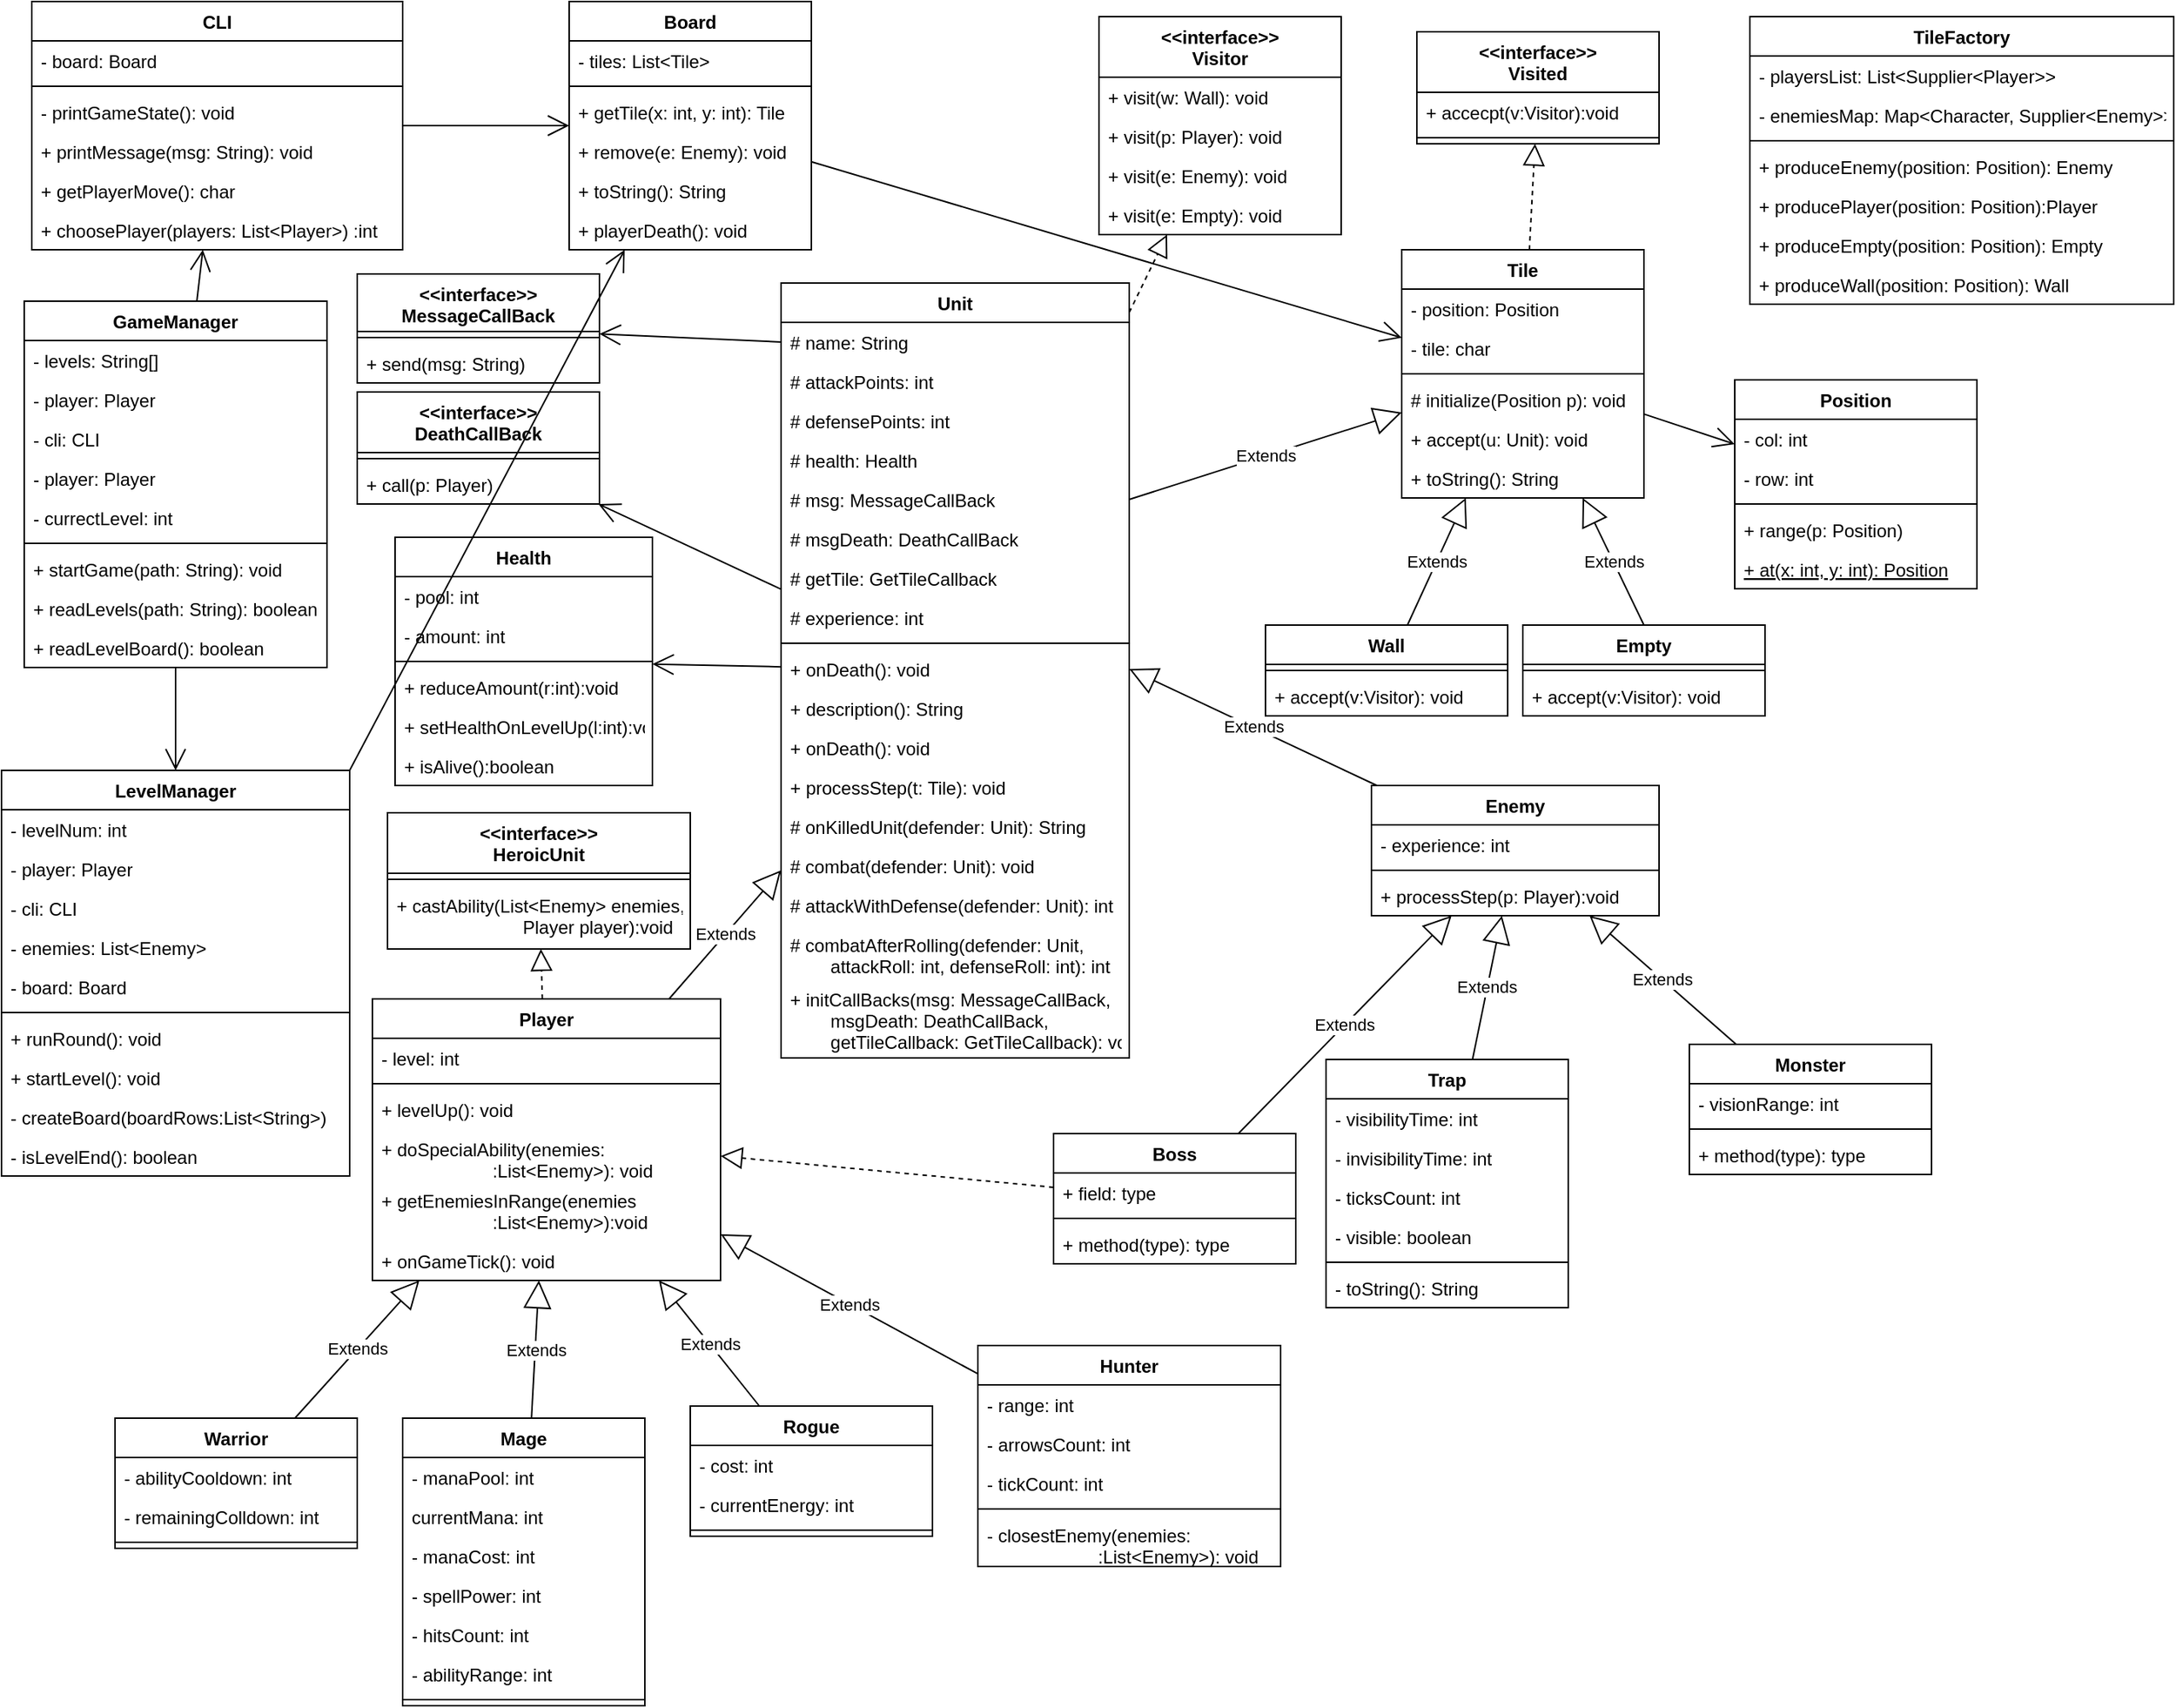 <mxfile version="19.0.3" type="device"><diagram id="TW3htTOFpkHNs-c8Rnk6" name="‫עמוד-1‬"><mxGraphModel dx="1483" dy="916" grid="1" gridSize="10" guides="1" tooltips="1" connect="1" arrows="1" fold="1" page="1" pageScale="1" pageWidth="1654" pageHeight="1169" math="0" shadow="0"><root><mxCell id="0"/><mxCell id="1" parent="0"/><mxCell id="2EGQBxaSz5jLg6DLiOOV-1" value="Tile" style="swimlane;fontStyle=1;align=center;verticalAlign=top;childLayout=stackLayout;horizontal=1;startSize=26;horizontalStack=0;resizeParent=1;resizeParentMax=0;resizeLast=0;collapsible=1;marginBottom=0;" parent="1" vertex="1"><mxGeometry x="930" y="176" width="160" height="164" as="geometry"/></mxCell><mxCell id="2EGQBxaSz5jLg6DLiOOV-79" value="- position: Position" style="text;strokeColor=none;fillColor=none;align=left;verticalAlign=top;spacingLeft=4;spacingRight=4;overflow=hidden;rotatable=0;points=[[0,0.5],[1,0.5]];portConstraint=eastwest;" parent="2EGQBxaSz5jLg6DLiOOV-1" vertex="1"><mxGeometry y="26" width="160" height="26" as="geometry"/></mxCell><mxCell id="2EGQBxaSz5jLg6DLiOOV-77" value="- tile: char" style="text;strokeColor=none;fillColor=none;align=left;verticalAlign=top;spacingLeft=4;spacingRight=4;overflow=hidden;rotatable=0;points=[[0,0.5],[1,0.5]];portConstraint=eastwest;" parent="2EGQBxaSz5jLg6DLiOOV-1" vertex="1"><mxGeometry y="52" width="160" height="26" as="geometry"/></mxCell><mxCell id="2EGQBxaSz5jLg6DLiOOV-3" value="" style="line;strokeWidth=1;fillColor=none;align=left;verticalAlign=middle;spacingTop=-1;spacingLeft=3;spacingRight=3;rotatable=0;labelPosition=right;points=[];portConstraint=eastwest;" parent="2EGQBxaSz5jLg6DLiOOV-1" vertex="1"><mxGeometry y="78" width="160" height="8" as="geometry"/></mxCell><mxCell id="2EGQBxaSz5jLg6DLiOOV-73" value="# initialize(Position p): void" style="text;strokeColor=none;fillColor=none;align=left;verticalAlign=top;spacingLeft=4;spacingRight=4;overflow=hidden;rotatable=0;points=[[0,0.5],[1,0.5]];portConstraint=eastwest;" parent="2EGQBxaSz5jLg6DLiOOV-1" vertex="1"><mxGeometry y="86" width="160" height="26" as="geometry"/></mxCell><mxCell id="o4SK_AzqHz6DqV1nUIPL-28" value="+ accept(u: Unit): void" style="text;strokeColor=none;fillColor=none;align=left;verticalAlign=top;spacingLeft=4;spacingRight=4;overflow=hidden;rotatable=0;points=[[0,0.5],[1,0.5]];portConstraint=eastwest;" parent="2EGQBxaSz5jLg6DLiOOV-1" vertex="1"><mxGeometry y="112" width="160" height="26" as="geometry"/></mxCell><mxCell id="o4SK_AzqHz6DqV1nUIPL-29" value="+ toString(): String" style="text;strokeColor=none;fillColor=none;align=left;verticalAlign=top;spacingLeft=4;spacingRight=4;overflow=hidden;rotatable=0;points=[[0,0.5],[1,0.5]];portConstraint=eastwest;" parent="2EGQBxaSz5jLg6DLiOOV-1" vertex="1"><mxGeometry y="138" width="160" height="26" as="geometry"/></mxCell><mxCell id="2EGQBxaSz5jLg6DLiOOV-5" value="Unit" style="swimlane;fontStyle=1;align=center;verticalAlign=top;childLayout=stackLayout;horizontal=1;startSize=26;horizontalStack=0;resizeParent=1;resizeParentMax=0;resizeLast=0;collapsible=1;marginBottom=0;" parent="1" vertex="1"><mxGeometry x="520" y="198" width="230" height="512" as="geometry"/></mxCell><mxCell id="2EGQBxaSz5jLg6DLiOOV-6" value="# name: String" style="text;strokeColor=none;fillColor=none;align=left;verticalAlign=top;spacingLeft=4;spacingRight=4;overflow=hidden;rotatable=0;points=[[0,0.5],[1,0.5]];portConstraint=eastwest;" parent="2EGQBxaSz5jLg6DLiOOV-5" vertex="1"><mxGeometry y="26" width="230" height="26" as="geometry"/></mxCell><mxCell id="2EGQBxaSz5jLg6DLiOOV-82" value="# attackPoints: int" style="text;strokeColor=none;fillColor=none;align=left;verticalAlign=top;spacingLeft=4;spacingRight=4;overflow=hidden;rotatable=0;points=[[0,0.5],[1,0.5]];portConstraint=eastwest;" parent="2EGQBxaSz5jLg6DLiOOV-5" vertex="1"><mxGeometry y="52" width="230" height="26" as="geometry"/></mxCell><mxCell id="2EGQBxaSz5jLg6DLiOOV-83" value="# defensePoints: int" style="text;strokeColor=none;fillColor=none;align=left;verticalAlign=top;spacingLeft=4;spacingRight=4;overflow=hidden;rotatable=0;points=[[0,0.5],[1,0.5]];portConstraint=eastwest;" parent="2EGQBxaSz5jLg6DLiOOV-5" vertex="1"><mxGeometry y="78" width="230" height="26" as="geometry"/></mxCell><mxCell id="2EGQBxaSz5jLg6DLiOOV-88" value="# health: Health" style="text;strokeColor=none;fillColor=none;align=left;verticalAlign=top;spacingLeft=4;spacingRight=4;overflow=hidden;rotatable=0;points=[[0,0.5],[1,0.5]];portConstraint=eastwest;" parent="2EGQBxaSz5jLg6DLiOOV-5" vertex="1"><mxGeometry y="104" width="230" height="26" as="geometry"/></mxCell><mxCell id="-D_2-7nQ58THGDnQFeYu-1" value="# msg: MessageCallBack" style="text;strokeColor=none;fillColor=none;align=left;verticalAlign=top;spacingLeft=4;spacingRight=4;overflow=hidden;rotatable=0;points=[[0,0.5],[1,0.5]];portConstraint=eastwest;" parent="2EGQBxaSz5jLg6DLiOOV-5" vertex="1"><mxGeometry y="130" width="230" height="26" as="geometry"/></mxCell><mxCell id="-D_2-7nQ58THGDnQFeYu-2" value="# msgDeath: DeathCallBack" style="text;strokeColor=none;fillColor=none;align=left;verticalAlign=top;spacingLeft=4;spacingRight=4;overflow=hidden;rotatable=0;points=[[0,0.5],[1,0.5]];portConstraint=eastwest;" parent="2EGQBxaSz5jLg6DLiOOV-5" vertex="1"><mxGeometry y="156" width="230" height="26" as="geometry"/></mxCell><mxCell id="QyGMcgguSqEEzGkkwAp7-1" value="# getTile: GetTileCallback" style="text;strokeColor=none;fillColor=none;align=left;verticalAlign=top;spacingLeft=4;spacingRight=4;overflow=hidden;rotatable=0;points=[[0,0.5],[1,0.5]];portConstraint=eastwest;" parent="2EGQBxaSz5jLg6DLiOOV-5" vertex="1"><mxGeometry y="182" width="230" height="26" as="geometry"/></mxCell><mxCell id="2EGQBxaSz5jLg6DLiOOV-96" value="# experience: int" style="text;strokeColor=none;fillColor=none;align=left;verticalAlign=top;spacingLeft=4;spacingRight=4;overflow=hidden;rotatable=0;points=[[0,0.5],[1,0.5]];portConstraint=eastwest;" parent="2EGQBxaSz5jLg6DLiOOV-5" vertex="1"><mxGeometry y="208" width="230" height="26" as="geometry"/></mxCell><mxCell id="2EGQBxaSz5jLg6DLiOOV-7" value="" style="line;strokeWidth=1;fillColor=none;align=left;verticalAlign=middle;spacingTop=-1;spacingLeft=3;spacingRight=3;rotatable=0;labelPosition=right;points=[];portConstraint=eastwest;" parent="2EGQBxaSz5jLg6DLiOOV-5" vertex="1"><mxGeometry y="234" width="230" height="8" as="geometry"/></mxCell><mxCell id="2EGQBxaSz5jLg6DLiOOV-8" value="+ onDeath(): void" style="text;strokeColor=none;fillColor=none;align=left;verticalAlign=top;spacingLeft=4;spacingRight=4;overflow=hidden;rotatable=0;points=[[0,0.5],[1,0.5]];portConstraint=eastwest;" parent="2EGQBxaSz5jLg6DLiOOV-5" vertex="1"><mxGeometry y="242" width="230" height="26" as="geometry"/></mxCell><mxCell id="o4SK_AzqHz6DqV1nUIPL-21" value="+ description(): String" style="text;strokeColor=none;fillColor=none;align=left;verticalAlign=top;spacingLeft=4;spacingRight=4;overflow=hidden;rotatable=0;points=[[0,0.5],[1,0.5]];portConstraint=eastwest;" parent="2EGQBxaSz5jLg6DLiOOV-5" vertex="1"><mxGeometry y="268" width="230" height="26" as="geometry"/></mxCell><mxCell id="o4SK_AzqHz6DqV1nUIPL-34" value="+ onDeath(): void" style="text;strokeColor=none;fillColor=none;align=left;verticalAlign=top;spacingLeft=4;spacingRight=4;overflow=hidden;rotatable=0;points=[[0,0.5],[1,0.5]];portConstraint=eastwest;" parent="2EGQBxaSz5jLg6DLiOOV-5" vertex="1"><mxGeometry y="294" width="230" height="26" as="geometry"/></mxCell><mxCell id="o4SK_AzqHz6DqV1nUIPL-31" value="+ processStep(t: Tile): void" style="text;strokeColor=none;fillColor=none;align=left;verticalAlign=top;spacingLeft=4;spacingRight=4;overflow=hidden;rotatable=0;points=[[0,0.5],[1,0.5]];portConstraint=eastwest;" parent="2EGQBxaSz5jLg6DLiOOV-5" vertex="1"><mxGeometry y="320" width="230" height="26" as="geometry"/></mxCell><mxCell id="o4SK_AzqHz6DqV1nUIPL-32" value="# onKilledUnit(defender: Unit): String" style="text;strokeColor=none;fillColor=none;align=left;verticalAlign=top;spacingLeft=4;spacingRight=4;overflow=hidden;rotatable=0;points=[[0,0.5],[1,0.5]];portConstraint=eastwest;" parent="2EGQBxaSz5jLg6DLiOOV-5" vertex="1"><mxGeometry y="346" width="230" height="26" as="geometry"/></mxCell><mxCell id="o4SK_AzqHz6DqV1nUIPL-33" value="# combat(defender: Unit): void" style="text;strokeColor=none;fillColor=none;align=left;verticalAlign=top;spacingLeft=4;spacingRight=4;overflow=hidden;rotatable=0;points=[[0,0.5],[1,0.5]];portConstraint=eastwest;" parent="2EGQBxaSz5jLg6DLiOOV-5" vertex="1"><mxGeometry y="372" width="230" height="26" as="geometry"/></mxCell><mxCell id="2EGQBxaSz5jLg6DLiOOV-20" value="# attackWithDefense(defender: Unit): int" style="text;strokeColor=none;fillColor=none;align=left;verticalAlign=top;spacingLeft=4;spacingRight=4;overflow=hidden;rotatable=0;points=[[0,0.5],[1,0.5]];portConstraint=eastwest;" parent="2EGQBxaSz5jLg6DLiOOV-5" vertex="1"><mxGeometry y="398" width="230" height="26" as="geometry"/></mxCell><mxCell id="QyGMcgguSqEEzGkkwAp7-2" value="# combatAfterRolling(defender: Unit,&#10;        attackRoll: int, defenseRoll: int): int" style="text;strokeColor=none;fillColor=none;align=left;verticalAlign=top;spacingLeft=4;spacingRight=4;overflow=hidden;rotatable=0;points=[[0,0.5],[1,0.5]];portConstraint=eastwest;" parent="2EGQBxaSz5jLg6DLiOOV-5" vertex="1"><mxGeometry y="424" width="230" height="36" as="geometry"/></mxCell><mxCell id="-D_2-7nQ58THGDnQFeYu-18" value="+ initCallBacks(msg: MessageCallBack,&#10;        msgDeath: DeathCallBack,&#10;        getTileCallback: GetTileCallback): void&#10;" style="text;strokeColor=none;fillColor=none;align=left;verticalAlign=top;spacingLeft=4;spacingRight=4;overflow=hidden;rotatable=0;points=[[0,0.5],[1,0.5]];portConstraint=eastwest;" parent="2EGQBxaSz5jLg6DLiOOV-5" vertex="1"><mxGeometry y="460" width="230" height="52" as="geometry"/></mxCell><mxCell id="2EGQBxaSz5jLg6DLiOOV-9" value="Wall" style="swimlane;fontStyle=1;align=center;verticalAlign=top;childLayout=stackLayout;horizontal=1;startSize=26;horizontalStack=0;resizeParent=1;resizeParentMax=0;resizeLast=0;collapsible=1;marginBottom=0;" parent="1" vertex="1"><mxGeometry x="840" y="424" width="160" height="60" as="geometry"/></mxCell><mxCell id="2EGQBxaSz5jLg6DLiOOV-11" value="" style="line;strokeWidth=1;fillColor=none;align=left;verticalAlign=middle;spacingTop=-1;spacingLeft=3;spacingRight=3;rotatable=0;labelPosition=right;points=[];portConstraint=eastwest;" parent="2EGQBxaSz5jLg6DLiOOV-9" vertex="1"><mxGeometry y="26" width="160" height="8" as="geometry"/></mxCell><mxCell id="HoTbtx_b1Ry6N1KX6HsH-11" value="+ accept(v:Visitor): void" style="text;strokeColor=none;fillColor=none;align=left;verticalAlign=top;spacingLeft=4;spacingRight=4;overflow=hidden;rotatable=0;points=[[0,0.5],[1,0.5]];portConstraint=eastwest;" parent="2EGQBxaSz5jLg6DLiOOV-9" vertex="1"><mxGeometry y="34" width="160" height="26" as="geometry"/></mxCell><mxCell id="2EGQBxaSz5jLg6DLiOOV-13" value="Empty" style="swimlane;fontStyle=1;align=center;verticalAlign=top;childLayout=stackLayout;horizontal=1;startSize=26;horizontalStack=0;resizeParent=1;resizeParentMax=0;resizeLast=0;collapsible=1;marginBottom=0;" parent="1" vertex="1"><mxGeometry x="1010" y="424" width="160" height="60" as="geometry"/></mxCell><mxCell id="2EGQBxaSz5jLg6DLiOOV-15" value="" style="line;strokeWidth=1;fillColor=none;align=left;verticalAlign=middle;spacingTop=-1;spacingLeft=3;spacingRight=3;rotatable=0;labelPosition=right;points=[];portConstraint=eastwest;" parent="2EGQBxaSz5jLg6DLiOOV-13" vertex="1"><mxGeometry y="26" width="160" height="8" as="geometry"/></mxCell><mxCell id="HoTbtx_b1Ry6N1KX6HsH-10" value="+ accept(v:Visitor): void" style="text;strokeColor=none;fillColor=none;align=left;verticalAlign=top;spacingLeft=4;spacingRight=4;overflow=hidden;rotatable=0;points=[[0,0.5],[1,0.5]];portConstraint=eastwest;" parent="2EGQBxaSz5jLg6DLiOOV-13" vertex="1"><mxGeometry y="34" width="160" height="26" as="geometry"/></mxCell><mxCell id="2EGQBxaSz5jLg6DLiOOV-17" value="Player" style="swimlane;fontStyle=1;align=center;verticalAlign=top;childLayout=stackLayout;horizontal=1;startSize=26;horizontalStack=0;resizeParent=1;resizeParentMax=0;resizeLast=0;collapsible=1;marginBottom=0;" parent="1" vertex="1"><mxGeometry x="250" y="671" width="230" height="186" as="geometry"/></mxCell><mxCell id="2EGQBxaSz5jLg6DLiOOV-97" value="- level: int" style="text;strokeColor=none;fillColor=none;align=left;verticalAlign=top;spacingLeft=4;spacingRight=4;overflow=hidden;rotatable=0;points=[[0,0.5],[1,0.5]];portConstraint=eastwest;" parent="2EGQBxaSz5jLg6DLiOOV-17" vertex="1"><mxGeometry y="26" width="230" height="26" as="geometry"/></mxCell><mxCell id="2EGQBxaSz5jLg6DLiOOV-19" value="" style="line;strokeWidth=1;fillColor=none;align=left;verticalAlign=middle;spacingTop=-1;spacingLeft=3;spacingRight=3;rotatable=0;labelPosition=right;points=[];portConstraint=eastwest;" parent="2EGQBxaSz5jLg6DLiOOV-17" vertex="1"><mxGeometry y="52" width="230" height="8" as="geometry"/></mxCell><mxCell id="o4SK_AzqHz6DqV1nUIPL-7" value="+ levelUp(): void" style="text;strokeColor=none;fillColor=none;align=left;verticalAlign=top;spacingLeft=4;spacingRight=4;overflow=hidden;rotatable=0;points=[[0,0.5],[1,0.5]];portConstraint=eastwest;" parent="2EGQBxaSz5jLg6DLiOOV-17" vertex="1"><mxGeometry y="60" width="230" height="26" as="geometry"/></mxCell><mxCell id="o4SK_AzqHz6DqV1nUIPL-8" value="+ doSpecialAbility(enemies:&#10;                      :List&lt;Enemy&gt;): void" style="text;strokeColor=none;fillColor=none;align=left;verticalAlign=top;spacingLeft=4;spacingRight=4;overflow=hidden;rotatable=0;points=[[0,0.5],[1,0.5]];portConstraint=eastwest;" parent="2EGQBxaSz5jLg6DLiOOV-17" vertex="1"><mxGeometry y="86" width="230" height="34" as="geometry"/></mxCell><mxCell id="QyGMcgguSqEEzGkkwAp7-18" value="+ getEnemiesInRange(enemies&#10;                      :List&lt;Enemy&gt;):void" style="text;strokeColor=none;fillColor=none;align=left;verticalAlign=top;spacingLeft=4;spacingRight=4;overflow=hidden;rotatable=0;points=[[0,0.5],[1,0.5]];portConstraint=eastwest;" parent="2EGQBxaSz5jLg6DLiOOV-17" vertex="1"><mxGeometry y="120" width="230" height="40" as="geometry"/></mxCell><mxCell id="QyGMcgguSqEEzGkkwAp7-19" value="+ onGameTick(): void" style="text;strokeColor=none;fillColor=none;align=left;verticalAlign=top;spacingLeft=4;spacingRight=4;overflow=hidden;rotatable=0;points=[[0,0.5],[1,0.5]];portConstraint=eastwest;" parent="2EGQBxaSz5jLg6DLiOOV-17" vertex="1"><mxGeometry y="160" width="230" height="26" as="geometry"/></mxCell><mxCell id="2EGQBxaSz5jLg6DLiOOV-21" value="Enemy" style="swimlane;fontStyle=1;align=center;verticalAlign=top;childLayout=stackLayout;horizontal=1;startSize=26;horizontalStack=0;resizeParent=1;resizeParentMax=0;resizeLast=0;collapsible=1;marginBottom=0;" parent="1" vertex="1"><mxGeometry x="910" y="530" width="190" height="86" as="geometry"/></mxCell><mxCell id="2EGQBxaSz5jLg6DLiOOV-22" value="- experience: int" style="text;strokeColor=none;fillColor=none;align=left;verticalAlign=top;spacingLeft=4;spacingRight=4;overflow=hidden;rotatable=0;points=[[0,0.5],[1,0.5]];portConstraint=eastwest;" parent="2EGQBxaSz5jLg6DLiOOV-21" vertex="1"><mxGeometry y="26" width="190" height="26" as="geometry"/></mxCell><mxCell id="2EGQBxaSz5jLg6DLiOOV-23" value="" style="line;strokeWidth=1;fillColor=none;align=left;verticalAlign=middle;spacingTop=-1;spacingLeft=3;spacingRight=3;rotatable=0;labelPosition=right;points=[];portConstraint=eastwest;" parent="2EGQBxaSz5jLg6DLiOOV-21" vertex="1"><mxGeometry y="52" width="190" height="8" as="geometry"/></mxCell><mxCell id="2EGQBxaSz5jLg6DLiOOV-24" value="+ processStep(p: Player):void" style="text;strokeColor=none;fillColor=none;align=left;verticalAlign=top;spacingLeft=4;spacingRight=4;overflow=hidden;rotatable=0;points=[[0,0.5],[1,0.5]];portConstraint=eastwest;" parent="2EGQBxaSz5jLg6DLiOOV-21" vertex="1"><mxGeometry y="60" width="190" height="26" as="geometry"/></mxCell><mxCell id="2EGQBxaSz5jLg6DLiOOV-25" value="Trap" style="swimlane;fontStyle=1;align=center;verticalAlign=top;childLayout=stackLayout;horizontal=1;startSize=26;horizontalStack=0;resizeParent=1;resizeParentMax=0;resizeLast=0;collapsible=1;marginBottom=0;" parent="1" vertex="1"><mxGeometry x="880" y="711" width="160" height="164" as="geometry"/></mxCell><mxCell id="2EGQBxaSz5jLg6DLiOOV-26" value="- visibilityTime: int" style="text;strokeColor=none;fillColor=none;align=left;verticalAlign=top;spacingLeft=4;spacingRight=4;overflow=hidden;rotatable=0;points=[[0,0.5],[1,0.5]];portConstraint=eastwest;" parent="2EGQBxaSz5jLg6DLiOOV-25" vertex="1"><mxGeometry y="26" width="160" height="26" as="geometry"/></mxCell><mxCell id="2EGQBxaSz5jLg6DLiOOV-28" value="- invisibilityTime: int" style="text;strokeColor=none;fillColor=none;align=left;verticalAlign=top;spacingLeft=4;spacingRight=4;overflow=hidden;rotatable=0;points=[[0,0.5],[1,0.5]];portConstraint=eastwest;" parent="2EGQBxaSz5jLg6DLiOOV-25" vertex="1"><mxGeometry y="52" width="160" height="26" as="geometry"/></mxCell><mxCell id="o4SK_AzqHz6DqV1nUIPL-17" value="- ticksCount: int" style="text;strokeColor=none;fillColor=none;align=left;verticalAlign=top;spacingLeft=4;spacingRight=4;overflow=hidden;rotatable=0;points=[[0,0.5],[1,0.5]];portConstraint=eastwest;" parent="2EGQBxaSz5jLg6DLiOOV-25" vertex="1"><mxGeometry y="78" width="160" height="26" as="geometry"/></mxCell><mxCell id="o4SK_AzqHz6DqV1nUIPL-18" value="- visible: boolean" style="text;strokeColor=none;fillColor=none;align=left;verticalAlign=top;spacingLeft=4;spacingRight=4;overflow=hidden;rotatable=0;points=[[0,0.5],[1,0.5]];portConstraint=eastwest;" parent="2EGQBxaSz5jLg6DLiOOV-25" vertex="1"><mxGeometry y="104" width="160" height="26" as="geometry"/></mxCell><mxCell id="2EGQBxaSz5jLg6DLiOOV-27" value="" style="line;strokeWidth=1;fillColor=none;align=left;verticalAlign=middle;spacingTop=-1;spacingLeft=3;spacingRight=3;rotatable=0;labelPosition=right;points=[];portConstraint=eastwest;" parent="2EGQBxaSz5jLg6DLiOOV-25" vertex="1"><mxGeometry y="130" width="160" height="8" as="geometry"/></mxCell><mxCell id="o4SK_AzqHz6DqV1nUIPL-19" value="- toString(): String" style="text;strokeColor=none;fillColor=none;align=left;verticalAlign=top;spacingLeft=4;spacingRight=4;overflow=hidden;rotatable=0;points=[[0,0.5],[1,0.5]];portConstraint=eastwest;" parent="2EGQBxaSz5jLg6DLiOOV-25" vertex="1"><mxGeometry y="138" width="160" height="26" as="geometry"/></mxCell><mxCell id="2EGQBxaSz5jLg6DLiOOV-29" value="Monster" style="swimlane;fontStyle=1;align=center;verticalAlign=top;childLayout=stackLayout;horizontal=1;startSize=26;horizontalStack=0;resizeParent=1;resizeParentMax=0;resizeLast=0;collapsible=1;marginBottom=0;" parent="1" vertex="1"><mxGeometry x="1120" y="701" width="160" height="86" as="geometry"/></mxCell><mxCell id="2EGQBxaSz5jLg6DLiOOV-30" value="- visionRange: int" style="text;strokeColor=none;fillColor=none;align=left;verticalAlign=top;spacingLeft=4;spacingRight=4;overflow=hidden;rotatable=0;points=[[0,0.5],[1,0.5]];portConstraint=eastwest;" parent="2EGQBxaSz5jLg6DLiOOV-29" vertex="1"><mxGeometry y="26" width="160" height="26" as="geometry"/></mxCell><mxCell id="2EGQBxaSz5jLg6DLiOOV-31" value="" style="line;strokeWidth=1;fillColor=none;align=left;verticalAlign=middle;spacingTop=-1;spacingLeft=3;spacingRight=3;rotatable=0;labelPosition=right;points=[];portConstraint=eastwest;" parent="2EGQBxaSz5jLg6DLiOOV-29" vertex="1"><mxGeometry y="52" width="160" height="8" as="geometry"/></mxCell><mxCell id="2EGQBxaSz5jLg6DLiOOV-32" value="+ method(type): type" style="text;strokeColor=none;fillColor=none;align=left;verticalAlign=top;spacingLeft=4;spacingRight=4;overflow=hidden;rotatable=0;points=[[0,0.5],[1,0.5]];portConstraint=eastwest;" parent="2EGQBxaSz5jLg6DLiOOV-29" vertex="1"><mxGeometry y="60" width="160" height="26" as="geometry"/></mxCell><mxCell id="2EGQBxaSz5jLg6DLiOOV-33" value="Warrior" style="swimlane;fontStyle=1;align=center;verticalAlign=top;childLayout=stackLayout;horizontal=1;startSize=26;horizontalStack=0;resizeParent=1;resizeParentMax=0;resizeLast=0;collapsible=1;marginBottom=0;" parent="1" vertex="1"><mxGeometry x="80" y="948" width="160" height="86" as="geometry"/></mxCell><mxCell id="2EGQBxaSz5jLg6DLiOOV-34" value="- abilityCooldown: int" style="text;strokeColor=none;fillColor=none;align=left;verticalAlign=top;spacingLeft=4;spacingRight=4;overflow=hidden;rotatable=0;points=[[0,0.5],[1,0.5]];portConstraint=eastwest;" parent="2EGQBxaSz5jLg6DLiOOV-33" vertex="1"><mxGeometry y="26" width="160" height="26" as="geometry"/></mxCell><mxCell id="o4SK_AzqHz6DqV1nUIPL-9" value="- remainingColldown: int" style="text;strokeColor=none;fillColor=none;align=left;verticalAlign=top;spacingLeft=4;spacingRight=4;overflow=hidden;rotatable=0;points=[[0,0.5],[1,0.5]];portConstraint=eastwest;" parent="2EGQBxaSz5jLg6DLiOOV-33" vertex="1"><mxGeometry y="52" width="160" height="26" as="geometry"/></mxCell><mxCell id="2EGQBxaSz5jLg6DLiOOV-35" value="" style="line;strokeWidth=1;fillColor=none;align=left;verticalAlign=middle;spacingTop=-1;spacingLeft=3;spacingRight=3;rotatable=0;labelPosition=right;points=[];portConstraint=eastwest;" parent="2EGQBxaSz5jLg6DLiOOV-33" vertex="1"><mxGeometry y="78" width="160" height="8" as="geometry"/></mxCell><mxCell id="2EGQBxaSz5jLg6DLiOOV-37" value="Mage" style="swimlane;fontStyle=1;align=center;verticalAlign=top;childLayout=stackLayout;horizontal=1;startSize=26;horizontalStack=0;resizeParent=1;resizeParentMax=0;resizeLast=0;collapsible=1;marginBottom=0;" parent="1" vertex="1"><mxGeometry x="270" y="948" width="160" height="190" as="geometry"/></mxCell><mxCell id="2EGQBxaSz5jLg6DLiOOV-38" value="- manaPool: int" style="text;strokeColor=none;fillColor=none;align=left;verticalAlign=top;spacingLeft=4;spacingRight=4;overflow=hidden;rotatable=0;points=[[0,0.5],[1,0.5]];portConstraint=eastwest;" parent="2EGQBxaSz5jLg6DLiOOV-37" vertex="1"><mxGeometry y="26" width="160" height="26" as="geometry"/></mxCell><mxCell id="o4SK_AzqHz6DqV1nUIPL-10" value="currentMana: int" style="text;strokeColor=none;fillColor=none;align=left;verticalAlign=top;spacingLeft=4;spacingRight=4;overflow=hidden;rotatable=0;points=[[0,0.5],[1,0.5]];portConstraint=eastwest;" parent="2EGQBxaSz5jLg6DLiOOV-37" vertex="1"><mxGeometry y="52" width="160" height="26" as="geometry"/></mxCell><mxCell id="2EGQBxaSz5jLg6DLiOOV-40" value="- manaCost: int" style="text;strokeColor=none;fillColor=none;align=left;verticalAlign=top;spacingLeft=4;spacingRight=4;overflow=hidden;rotatable=0;points=[[0,0.5],[1,0.5]];portConstraint=eastwest;" parent="2EGQBxaSz5jLg6DLiOOV-37" vertex="1"><mxGeometry y="78" width="160" height="26" as="geometry"/></mxCell><mxCell id="o4SK_AzqHz6DqV1nUIPL-11" value="- spellPower: int" style="text;strokeColor=none;fillColor=none;align=left;verticalAlign=top;spacingLeft=4;spacingRight=4;overflow=hidden;rotatable=0;points=[[0,0.5],[1,0.5]];portConstraint=eastwest;" parent="2EGQBxaSz5jLg6DLiOOV-37" vertex="1"><mxGeometry y="104" width="160" height="26" as="geometry"/></mxCell><mxCell id="o4SK_AzqHz6DqV1nUIPL-12" value="- hitsCount: int" style="text;strokeColor=none;fillColor=none;align=left;verticalAlign=top;spacingLeft=4;spacingRight=4;overflow=hidden;rotatable=0;points=[[0,0.5],[1,0.5]];portConstraint=eastwest;" parent="2EGQBxaSz5jLg6DLiOOV-37" vertex="1"><mxGeometry y="130" width="160" height="26" as="geometry"/></mxCell><mxCell id="o4SK_AzqHz6DqV1nUIPL-13" value="- abilityRange: int" style="text;strokeColor=none;fillColor=none;align=left;verticalAlign=top;spacingLeft=4;spacingRight=4;overflow=hidden;rotatable=0;points=[[0,0.5],[1,0.5]];portConstraint=eastwest;" parent="2EGQBxaSz5jLg6DLiOOV-37" vertex="1"><mxGeometry y="156" width="160" height="26" as="geometry"/></mxCell><mxCell id="2EGQBxaSz5jLg6DLiOOV-39" value="" style="line;strokeWidth=1;fillColor=none;align=left;verticalAlign=middle;spacingTop=-1;spacingLeft=3;spacingRight=3;rotatable=0;labelPosition=right;points=[];portConstraint=eastwest;" parent="2EGQBxaSz5jLg6DLiOOV-37" vertex="1"><mxGeometry y="182" width="160" height="8" as="geometry"/></mxCell><mxCell id="2EGQBxaSz5jLg6DLiOOV-41" value="Rogue" style="swimlane;fontStyle=1;align=center;verticalAlign=top;childLayout=stackLayout;horizontal=1;startSize=26;horizontalStack=0;resizeParent=1;resizeParentMax=0;resizeLast=0;collapsible=1;marginBottom=0;" parent="1" vertex="1"><mxGeometry x="460" y="940" width="160" height="86" as="geometry"/></mxCell><mxCell id="2EGQBxaSz5jLg6DLiOOV-42" value="- cost: int" style="text;strokeColor=none;fillColor=none;align=left;verticalAlign=top;spacingLeft=4;spacingRight=4;overflow=hidden;rotatable=0;points=[[0,0.5],[1,0.5]];portConstraint=eastwest;" parent="2EGQBxaSz5jLg6DLiOOV-41" vertex="1"><mxGeometry y="26" width="160" height="26" as="geometry"/></mxCell><mxCell id="o4SK_AzqHz6DqV1nUIPL-16" value="- currentEnergy: int" style="text;strokeColor=none;fillColor=none;align=left;verticalAlign=top;spacingLeft=4;spacingRight=4;overflow=hidden;rotatable=0;points=[[0,0.5],[1,0.5]];portConstraint=eastwest;" parent="2EGQBxaSz5jLg6DLiOOV-41" vertex="1"><mxGeometry y="52" width="160" height="26" as="geometry"/></mxCell><mxCell id="2EGQBxaSz5jLg6DLiOOV-43" value="" style="line;strokeWidth=1;fillColor=none;align=left;verticalAlign=middle;spacingTop=-1;spacingLeft=3;spacingRight=3;rotatable=0;labelPosition=right;points=[];portConstraint=eastwest;" parent="2EGQBxaSz5jLg6DLiOOV-41" vertex="1"><mxGeometry y="78" width="160" height="8" as="geometry"/></mxCell><mxCell id="2EGQBxaSz5jLg6DLiOOV-45" value="Board" style="swimlane;fontStyle=1;align=center;verticalAlign=top;childLayout=stackLayout;horizontal=1;startSize=26;horizontalStack=0;resizeParent=1;resizeParentMax=0;resizeLast=0;collapsible=1;marginBottom=0;" parent="1" vertex="1"><mxGeometry x="380" y="12" width="160" height="164" as="geometry"/></mxCell><mxCell id="2EGQBxaSz5jLg6DLiOOV-46" value="- tiles: List&lt;Tile&gt;" style="text;strokeColor=none;fillColor=none;align=left;verticalAlign=top;spacingLeft=4;spacingRight=4;overflow=hidden;rotatable=0;points=[[0,0.5],[1,0.5]];portConstraint=eastwest;" parent="2EGQBxaSz5jLg6DLiOOV-45" vertex="1"><mxGeometry y="26" width="160" height="26" as="geometry"/></mxCell><mxCell id="2EGQBxaSz5jLg6DLiOOV-47" value="" style="line;strokeWidth=1;fillColor=none;align=left;verticalAlign=middle;spacingTop=-1;spacingLeft=3;spacingRight=3;rotatable=0;labelPosition=right;points=[];portConstraint=eastwest;" parent="2EGQBxaSz5jLg6DLiOOV-45" vertex="1"><mxGeometry y="52" width="160" height="8" as="geometry"/></mxCell><mxCell id="2EGQBxaSz5jLg6DLiOOV-48" value="+ getTile(x: int, y: int): Tile" style="text;strokeColor=none;fillColor=none;align=left;verticalAlign=top;spacingLeft=4;spacingRight=4;overflow=hidden;rotatable=0;points=[[0,0.5],[1,0.5]];portConstraint=eastwest;" parent="2EGQBxaSz5jLg6DLiOOV-45" vertex="1"><mxGeometry y="60" width="160" height="26" as="geometry"/></mxCell><mxCell id="o4SK_AzqHz6DqV1nUIPL-26" value="+ remove(e: Enemy): void" style="text;strokeColor=none;fillColor=none;align=left;verticalAlign=top;spacingLeft=4;spacingRight=4;overflow=hidden;rotatable=0;points=[[0,0.5],[1,0.5]];portConstraint=eastwest;" parent="2EGQBxaSz5jLg6DLiOOV-45" vertex="1"><mxGeometry y="86" width="160" height="26" as="geometry"/></mxCell><mxCell id="o4SK_AzqHz6DqV1nUIPL-27" value="+ toString(): String" style="text;strokeColor=none;fillColor=none;align=left;verticalAlign=top;spacingLeft=4;spacingRight=4;overflow=hidden;rotatable=0;points=[[0,0.5],[1,0.5]];portConstraint=eastwest;" parent="2EGQBxaSz5jLg6DLiOOV-45" vertex="1"><mxGeometry y="112" width="160" height="26" as="geometry"/></mxCell><mxCell id="-D_2-7nQ58THGDnQFeYu-24" value="+ playerDeath(): void" style="text;strokeColor=none;fillColor=none;align=left;verticalAlign=top;spacingLeft=4;spacingRight=4;overflow=hidden;rotatable=0;points=[[0,0.5],[1,0.5]];portConstraint=eastwest;" parent="2EGQBxaSz5jLg6DLiOOV-45" vertex="1"><mxGeometry y="138" width="160" height="26" as="geometry"/></mxCell><mxCell id="2EGQBxaSz5jLg6DLiOOV-49" value="" style="endArrow=open;endFill=1;endSize=12;html=1;rounded=0;" parent="1" source="2EGQBxaSz5jLg6DLiOOV-45" target="2EGQBxaSz5jLg6DLiOOV-1" edge="1"><mxGeometry width="160" relative="1" as="geometry"><mxPoint x="500" y="330" as="sourcePoint"/><mxPoint x="660" y="330" as="targetPoint"/><Array as="points"/></mxGeometry></mxCell><mxCell id="2EGQBxaSz5jLg6DLiOOV-50" value="Extends" style="endArrow=block;endSize=16;endFill=0;html=1;rounded=0;exitX=1;exitY=0.5;exitDx=0;exitDy=0;" parent="1" source="-D_2-7nQ58THGDnQFeYu-1" target="2EGQBxaSz5jLg6DLiOOV-1" edge="1"><mxGeometry width="160" relative="1" as="geometry"><mxPoint x="730" y="346.264" as="sourcePoint"/><mxPoint x="720" y="342" as="targetPoint"/></mxGeometry></mxCell><mxCell id="2EGQBxaSz5jLg6DLiOOV-51" value="Extends" style="endArrow=block;endSize=16;endFill=0;html=1;rounded=0;" parent="1" source="2EGQBxaSz5jLg6DLiOOV-9" target="2EGQBxaSz5jLg6DLiOOV-1" edge="1"><mxGeometry width="160" relative="1" as="geometry"><mxPoint x="560" y="342" as="sourcePoint"/><mxPoint x="720" y="342" as="targetPoint"/></mxGeometry></mxCell><mxCell id="2EGQBxaSz5jLg6DLiOOV-52" value="Extends" style="endArrow=block;endSize=16;endFill=0;html=1;rounded=0;exitX=0.5;exitY=0;exitDx=0;exitDy=0;" parent="1" source="2EGQBxaSz5jLg6DLiOOV-13" target="2EGQBxaSz5jLg6DLiOOV-1" edge="1"><mxGeometry width="160" relative="1" as="geometry"><mxPoint x="560" y="342" as="sourcePoint"/><mxPoint x="720" y="342" as="targetPoint"/></mxGeometry></mxCell><mxCell id="2EGQBxaSz5jLg6DLiOOV-53" value="Extends" style="endArrow=block;endSize=16;endFill=0;html=1;rounded=0;" parent="1" source="2EGQBxaSz5jLg6DLiOOV-17" target="2EGQBxaSz5jLg6DLiOOV-5" edge="1"><mxGeometry width="160" relative="1" as="geometry"><mxPoint x="500" y="530" as="sourcePoint"/><mxPoint x="660" y="530" as="targetPoint"/></mxGeometry></mxCell><mxCell id="2EGQBxaSz5jLg6DLiOOV-54" value="Extends" style="endArrow=block;endSize=16;endFill=0;html=1;rounded=0;entryX=1;entryY=0.5;entryDx=0;entryDy=0;" parent="1" source="2EGQBxaSz5jLg6DLiOOV-21" target="2EGQBxaSz5jLg6DLiOOV-8" edge="1"><mxGeometry width="160" relative="1" as="geometry"><mxPoint x="560" y="542" as="sourcePoint"/><mxPoint x="730" y="466.419" as="targetPoint"/></mxGeometry></mxCell><mxCell id="2EGQBxaSz5jLg6DLiOOV-55" value="Extends" style="endArrow=block;endSize=16;endFill=0;html=1;rounded=0;" parent="1" source="2EGQBxaSz5jLg6DLiOOV-33" target="2EGQBxaSz5jLg6DLiOOV-17" edge="1"><mxGeometry width="160" relative="1" as="geometry"><mxPoint x="500" y="630" as="sourcePoint"/><mxPoint x="660" y="630" as="targetPoint"/></mxGeometry></mxCell><mxCell id="2EGQBxaSz5jLg6DLiOOV-56" value="Extends" style="endArrow=block;endSize=16;endFill=0;html=1;rounded=0;" parent="1" source="2EGQBxaSz5jLg6DLiOOV-37" target="2EGQBxaSz5jLg6DLiOOV-17" edge="1"><mxGeometry width="160" relative="1" as="geometry"><mxPoint x="500" y="630" as="sourcePoint"/><mxPoint x="660" y="630" as="targetPoint"/></mxGeometry></mxCell><mxCell id="2EGQBxaSz5jLg6DLiOOV-57" value="Extends" style="endArrow=block;endSize=16;endFill=0;html=1;rounded=0;" parent="1" source="2EGQBxaSz5jLg6DLiOOV-41" target="2EGQBxaSz5jLg6DLiOOV-17" edge="1"><mxGeometry width="160" relative="1" as="geometry"><mxPoint x="500" y="630" as="sourcePoint"/><mxPoint x="660" y="630" as="targetPoint"/></mxGeometry></mxCell><mxCell id="2EGQBxaSz5jLg6DLiOOV-58" value="Extends" style="endArrow=block;endSize=16;endFill=0;html=1;rounded=0;" parent="1" source="2EGQBxaSz5jLg6DLiOOV-25" target="2EGQBxaSz5jLg6DLiOOV-21" edge="1"><mxGeometry width="160" relative="1" as="geometry"><mxPoint x="670" y="501" as="sourcePoint"/><mxPoint x="830" y="501" as="targetPoint"/></mxGeometry></mxCell><mxCell id="2EGQBxaSz5jLg6DLiOOV-59" value="Extends" style="endArrow=block;endSize=16;endFill=0;html=1;rounded=0;" parent="1" source="2EGQBxaSz5jLg6DLiOOV-29" target="2EGQBxaSz5jLg6DLiOOV-21" edge="1"><mxGeometry width="160" relative="1" as="geometry"><mxPoint x="550" y="501" as="sourcePoint"/><mxPoint x="710" y="501" as="targetPoint"/></mxGeometry></mxCell><mxCell id="2EGQBxaSz5jLg6DLiOOV-60" value="CLI" style="swimlane;fontStyle=1;align=center;verticalAlign=top;childLayout=stackLayout;horizontal=1;startSize=26;horizontalStack=0;resizeParent=1;resizeParentMax=0;resizeLast=0;collapsible=1;marginBottom=0;" parent="1" vertex="1"><mxGeometry x="25" y="12" width="245" height="164" as="geometry"/></mxCell><mxCell id="HoTbtx_b1Ry6N1KX6HsH-1" value="- board: Board" style="text;strokeColor=none;fillColor=none;align=left;verticalAlign=top;spacingLeft=4;spacingRight=4;overflow=hidden;rotatable=0;points=[[0,0.5],[1,0.5]];portConstraint=eastwest;" parent="2EGQBxaSz5jLg6DLiOOV-60" vertex="1"><mxGeometry y="26" width="245" height="26" as="geometry"/></mxCell><mxCell id="2EGQBxaSz5jLg6DLiOOV-62" value="" style="line;strokeWidth=1;fillColor=none;align=left;verticalAlign=middle;spacingTop=-1;spacingLeft=3;spacingRight=3;rotatable=0;labelPosition=right;points=[];portConstraint=eastwest;" parent="2EGQBxaSz5jLg6DLiOOV-60" vertex="1"><mxGeometry y="52" width="245" height="8" as="geometry"/></mxCell><mxCell id="2EGQBxaSz5jLg6DLiOOV-63" value="- printGameState(): void" style="text;strokeColor=none;fillColor=none;align=left;verticalAlign=top;spacingLeft=4;spacingRight=4;overflow=hidden;rotatable=0;points=[[0,0.5],[1,0.5]];portConstraint=eastwest;" parent="2EGQBxaSz5jLg6DLiOOV-60" vertex="1"><mxGeometry y="60" width="245" height="26" as="geometry"/></mxCell><mxCell id="kk0bY-R7mO2mtczOuIQn-6" value="+ printMessage(msg: String): void" style="text;strokeColor=none;fillColor=none;align=left;verticalAlign=top;spacingLeft=4;spacingRight=4;overflow=hidden;rotatable=0;points=[[0,0.5],[1,0.5]];portConstraint=eastwest;" parent="2EGQBxaSz5jLg6DLiOOV-60" vertex="1"><mxGeometry y="86" width="245" height="26" as="geometry"/></mxCell><mxCell id="HoTbtx_b1Ry6N1KX6HsH-2" value="+ getPlayerMove(): char" style="text;strokeColor=none;fillColor=none;align=left;verticalAlign=top;spacingLeft=4;spacingRight=4;overflow=hidden;rotatable=0;points=[[0,0.5],[1,0.5]];portConstraint=eastwest;" parent="2EGQBxaSz5jLg6DLiOOV-60" vertex="1"><mxGeometry y="112" width="245" height="26" as="geometry"/></mxCell><mxCell id="HoTbtx_b1Ry6N1KX6HsH-3" value="+ choosePlayer(players: List&lt;Player&gt;) :int" style="text;strokeColor=none;fillColor=none;align=left;verticalAlign=top;spacingLeft=4;spacingRight=4;overflow=hidden;rotatable=0;points=[[0,0.5],[1,0.5]];portConstraint=eastwest;" parent="2EGQBxaSz5jLg6DLiOOV-60" vertex="1"><mxGeometry y="138" width="245" height="26" as="geometry"/></mxCell><mxCell id="2EGQBxaSz5jLg6DLiOOV-78" value="Position" style="swimlane;fontStyle=1;align=center;verticalAlign=top;childLayout=stackLayout;horizontal=1;startSize=26;horizontalStack=0;resizeParent=1;resizeParentMax=0;resizeLast=0;collapsible=1;marginBottom=0;" parent="1" vertex="1"><mxGeometry x="1150" y="262" width="160" height="138" as="geometry"/></mxCell><mxCell id="2EGQBxaSz5jLg6DLiOOV-72" value="- col: int" style="text;strokeColor=none;fillColor=none;align=left;verticalAlign=top;spacingLeft=4;spacingRight=4;overflow=hidden;rotatable=0;points=[[0,0.5],[1,0.5]];portConstraint=eastwest;" parent="2EGQBxaSz5jLg6DLiOOV-78" vertex="1"><mxGeometry y="26" width="160" height="26" as="geometry"/></mxCell><mxCell id="2EGQBxaSz5jLg6DLiOOV-4" value="- row: int" style="text;strokeColor=none;fillColor=none;align=left;verticalAlign=top;spacingLeft=4;spacingRight=4;overflow=hidden;rotatable=0;points=[[0,0.5],[1,0.5]];portConstraint=eastwest;" parent="2EGQBxaSz5jLg6DLiOOV-78" vertex="1"><mxGeometry y="52" width="160" height="26" as="geometry"/></mxCell><mxCell id="2EGQBxaSz5jLg6DLiOOV-80" value="" style="line;strokeWidth=1;fillColor=none;align=left;verticalAlign=middle;spacingTop=-1;spacingLeft=3;spacingRight=3;rotatable=0;labelPosition=right;points=[];portConstraint=eastwest;" parent="2EGQBxaSz5jLg6DLiOOV-78" vertex="1"><mxGeometry y="78" width="160" height="8" as="geometry"/></mxCell><mxCell id="2EGQBxaSz5jLg6DLiOOV-81" value="+ range(p: Position)" style="text;strokeColor=none;fillColor=none;align=left;verticalAlign=top;spacingLeft=4;spacingRight=4;overflow=hidden;rotatable=0;points=[[0,0.5],[1,0.5]];portConstraint=eastwest;" parent="2EGQBxaSz5jLg6DLiOOV-78" vertex="1"><mxGeometry y="86" width="160" height="26" as="geometry"/></mxCell><mxCell id="HoTbtx_b1Ry6N1KX6HsH-4" value="+ at(x: int, y: int): Position" style="text;strokeColor=none;fillColor=none;align=left;verticalAlign=top;spacingLeft=4;spacingRight=4;overflow=hidden;rotatable=0;points=[[0,0.5],[1,0.5]];portConstraint=eastwest;fontStyle=4" parent="2EGQBxaSz5jLg6DLiOOV-78" vertex="1"><mxGeometry y="112" width="160" height="26" as="geometry"/></mxCell><mxCell id="2EGQBxaSz5jLg6DLiOOV-84" value="Health" style="swimlane;fontStyle=1;align=center;verticalAlign=top;childLayout=stackLayout;horizontal=1;startSize=26;horizontalStack=0;resizeParent=1;resizeParentMax=0;resizeLast=0;collapsible=1;marginBottom=0;" parent="1" vertex="1"><mxGeometry x="265" y="366" width="170" height="164" as="geometry"/></mxCell><mxCell id="2EGQBxaSz5jLg6DLiOOV-85" value="- pool: int" style="text;strokeColor=none;fillColor=none;align=left;verticalAlign=top;spacingLeft=4;spacingRight=4;overflow=hidden;rotatable=0;points=[[0,0.5],[1,0.5]];portConstraint=eastwest;" parent="2EGQBxaSz5jLg6DLiOOV-84" vertex="1"><mxGeometry y="26" width="170" height="26" as="geometry"/></mxCell><mxCell id="2EGQBxaSz5jLg6DLiOOV-90" value="- amount: int" style="text;strokeColor=none;fillColor=none;align=left;verticalAlign=top;spacingLeft=4;spacingRight=4;overflow=hidden;rotatable=0;points=[[0,0.5],[1,0.5]];portConstraint=eastwest;" parent="2EGQBxaSz5jLg6DLiOOV-84" vertex="1"><mxGeometry y="52" width="170" height="26" as="geometry"/></mxCell><mxCell id="2EGQBxaSz5jLg6DLiOOV-86" value="" style="line;strokeWidth=1;fillColor=none;align=left;verticalAlign=middle;spacingTop=-1;spacingLeft=3;spacingRight=3;rotatable=0;labelPosition=right;points=[];portConstraint=eastwest;" parent="2EGQBxaSz5jLg6DLiOOV-84" vertex="1"><mxGeometry y="78" width="170" height="8" as="geometry"/></mxCell><mxCell id="2EGQBxaSz5jLg6DLiOOV-87" value="+ reduceAmount(r:int):void&#10;" style="text;strokeColor=none;fillColor=none;align=left;verticalAlign=top;spacingLeft=4;spacingRight=4;overflow=hidden;rotatable=0;points=[[0,0.5],[1,0.5]];portConstraint=eastwest;" parent="2EGQBxaSz5jLg6DLiOOV-84" vertex="1"><mxGeometry y="86" width="170" height="26" as="geometry"/></mxCell><mxCell id="HoTbtx_b1Ry6N1KX6HsH-6" value="+ setHealthOnLevelUp(l:int):void&#10;" style="text;strokeColor=none;fillColor=none;align=left;verticalAlign=top;spacingLeft=4;spacingRight=4;overflow=hidden;rotatable=0;points=[[0,0.5],[1,0.5]];portConstraint=eastwest;" parent="2EGQBxaSz5jLg6DLiOOV-84" vertex="1"><mxGeometry y="112" width="170" height="26" as="geometry"/></mxCell><mxCell id="HoTbtx_b1Ry6N1KX6HsH-7" value="+ isAlive():boolean&#10;" style="text;strokeColor=none;fillColor=none;align=left;verticalAlign=top;spacingLeft=4;spacingRight=4;overflow=hidden;rotatable=0;points=[[0,0.5],[1,0.5]];portConstraint=eastwest;" parent="2EGQBxaSz5jLg6DLiOOV-84" vertex="1"><mxGeometry y="138" width="170" height="26" as="geometry"/></mxCell><mxCell id="2EGQBxaSz5jLg6DLiOOV-89" value="" style="endArrow=open;endFill=1;endSize=12;html=1;rounded=0;" parent="1" source="2EGQBxaSz5jLg6DLiOOV-5" target="2EGQBxaSz5jLg6DLiOOV-84" edge="1"><mxGeometry width="160" relative="1" as="geometry"><mxPoint x="380" y="430" as="sourcePoint"/><mxPoint x="540" y="430" as="targetPoint"/></mxGeometry></mxCell><mxCell id="o4SK_AzqHz6DqV1nUIPL-1" value="Hunter" style="swimlane;fontStyle=1;align=center;verticalAlign=top;childLayout=stackLayout;horizontal=1;startSize=26;horizontalStack=0;resizeParent=1;resizeParentMax=0;resizeLast=0;collapsible=1;marginBottom=0;" parent="1" vertex="1"><mxGeometry x="650" y="900" width="200" height="146" as="geometry"/></mxCell><mxCell id="o4SK_AzqHz6DqV1nUIPL-2" value="- range: int" style="text;strokeColor=none;fillColor=none;align=left;verticalAlign=top;spacingLeft=4;spacingRight=4;overflow=hidden;rotatable=0;points=[[0,0.5],[1,0.5]];portConstraint=eastwest;" parent="o4SK_AzqHz6DqV1nUIPL-1" vertex="1"><mxGeometry y="26" width="200" height="26" as="geometry"/></mxCell><mxCell id="QyGMcgguSqEEzGkkwAp7-25" value="- arrowsCount: int" style="text;strokeColor=none;fillColor=none;align=left;verticalAlign=top;spacingLeft=4;spacingRight=4;overflow=hidden;rotatable=0;points=[[0,0.5],[1,0.5]];portConstraint=eastwest;" parent="o4SK_AzqHz6DqV1nUIPL-1" vertex="1"><mxGeometry y="52" width="200" height="26" as="geometry"/></mxCell><mxCell id="QyGMcgguSqEEzGkkwAp7-26" value="- tickCount: int" style="text;strokeColor=none;fillColor=none;align=left;verticalAlign=top;spacingLeft=4;spacingRight=4;overflow=hidden;rotatable=0;points=[[0,0.5],[1,0.5]];portConstraint=eastwest;" parent="o4SK_AzqHz6DqV1nUIPL-1" vertex="1"><mxGeometry y="78" width="200" height="26" as="geometry"/></mxCell><mxCell id="o4SK_AzqHz6DqV1nUIPL-3" value="" style="line;strokeWidth=1;fillColor=none;align=left;verticalAlign=middle;spacingTop=-1;spacingLeft=3;spacingRight=3;rotatable=0;labelPosition=right;points=[];portConstraint=eastwest;" parent="o4SK_AzqHz6DqV1nUIPL-1" vertex="1"><mxGeometry y="104" width="200" height="8" as="geometry"/></mxCell><mxCell id="QyGMcgguSqEEzGkkwAp7-20" value="- closestEnemy(enemies:&#10;                      :List&lt;Enemy&gt;): void" style="text;strokeColor=none;fillColor=none;align=left;verticalAlign=top;spacingLeft=4;spacingRight=4;overflow=hidden;rotatable=0;points=[[0,0.5],[1,0.5]];portConstraint=eastwest;" parent="o4SK_AzqHz6DqV1nUIPL-1" vertex="1"><mxGeometry y="112" width="200" height="34" as="geometry"/></mxCell><mxCell id="o4SK_AzqHz6DqV1nUIPL-5" value="Extends" style="endArrow=block;endSize=16;endFill=0;html=1;rounded=0;" parent="1" source="o4SK_AzqHz6DqV1nUIPL-1" target="2EGQBxaSz5jLg6DLiOOV-17" edge="1"><mxGeometry width="160" relative="1" as="geometry"><mxPoint x="380" y="750" as="sourcePoint"/><mxPoint x="540" y="750" as="targetPoint"/></mxGeometry></mxCell><mxCell id="o4SK_AzqHz6DqV1nUIPL-22" value="TileFactory" style="swimlane;fontStyle=1;align=center;verticalAlign=top;childLayout=stackLayout;horizontal=1;startSize=26;horizontalStack=0;resizeParent=1;resizeParentMax=0;resizeLast=0;collapsible=1;marginBottom=0;" parent="1" vertex="1"><mxGeometry x="1160" y="22" width="280" height="190" as="geometry"/></mxCell><mxCell id="o4SK_AzqHz6DqV1nUIPL-23" value="- playersList: List&lt;Supplier&lt;Player&gt;&gt; " style="text;strokeColor=none;fillColor=none;align=left;verticalAlign=top;spacingLeft=4;spacingRight=4;overflow=hidden;rotatable=0;points=[[0,0.5],[1,0.5]];portConstraint=eastwest;" parent="o4SK_AzqHz6DqV1nUIPL-22" vertex="1"><mxGeometry y="26" width="280" height="26" as="geometry"/></mxCell><mxCell id="kk0bY-R7mO2mtczOuIQn-2" value="- enemiesMap: Map&lt;Character, Supplier&lt;Enemy&gt;&gt;" style="text;strokeColor=none;fillColor=none;align=left;verticalAlign=top;spacingLeft=4;spacingRight=4;overflow=hidden;rotatable=0;points=[[0,0.5],[1,0.5]];portConstraint=eastwest;" parent="o4SK_AzqHz6DqV1nUIPL-22" vertex="1"><mxGeometry y="52" width="280" height="26" as="geometry"/></mxCell><mxCell id="o4SK_AzqHz6DqV1nUIPL-24" value="" style="line;strokeWidth=1;fillColor=none;align=left;verticalAlign=middle;spacingTop=-1;spacingLeft=3;spacingRight=3;rotatable=0;labelPosition=right;points=[];portConstraint=eastwest;" parent="o4SK_AzqHz6DqV1nUIPL-22" vertex="1"><mxGeometry y="78" width="280" height="8" as="geometry"/></mxCell><mxCell id="o4SK_AzqHz6DqV1nUIPL-25" value="+ produceEnemy(position: Position): Enemy" style="text;strokeColor=none;fillColor=none;align=left;verticalAlign=top;spacingLeft=4;spacingRight=4;overflow=hidden;rotatable=0;points=[[0,0.5],[1,0.5]];portConstraint=eastwest;" parent="o4SK_AzqHz6DqV1nUIPL-22" vertex="1"><mxGeometry y="86" width="280" height="26" as="geometry"/></mxCell><mxCell id="kk0bY-R7mO2mtczOuIQn-1" value="+ producePlayer(position: Position):Player" style="text;strokeColor=none;fillColor=none;align=left;verticalAlign=top;spacingLeft=4;spacingRight=4;overflow=hidden;rotatable=0;points=[[0,0.5],[1,0.5]];portConstraint=eastwest;" parent="o4SK_AzqHz6DqV1nUIPL-22" vertex="1"><mxGeometry y="112" width="280" height="26" as="geometry"/></mxCell><mxCell id="kk0bY-R7mO2mtczOuIQn-3" value="+ produceEmpty(position: Position): Empty" style="text;strokeColor=none;fillColor=none;align=left;verticalAlign=top;spacingLeft=4;spacingRight=4;overflow=hidden;rotatable=0;points=[[0,0.5],[1,0.5]];portConstraint=eastwest;" parent="o4SK_AzqHz6DqV1nUIPL-22" vertex="1"><mxGeometry y="138" width="280" height="26" as="geometry"/></mxCell><mxCell id="kk0bY-R7mO2mtczOuIQn-4" value="+ produceWall(position: Position): Wall" style="text;strokeColor=none;fillColor=none;align=left;verticalAlign=top;spacingLeft=4;spacingRight=4;overflow=hidden;rotatable=0;points=[[0,0.5],[1,0.5]];portConstraint=eastwest;" parent="o4SK_AzqHz6DqV1nUIPL-22" vertex="1"><mxGeometry y="164" width="280" height="26" as="geometry"/></mxCell><mxCell id="o4SK_AzqHz6DqV1nUIPL-44" value="" style="endArrow=open;endFill=1;endSize=12;html=1;rounded=0;" parent="1" source="2EGQBxaSz5jLg6DLiOOV-1" target="2EGQBxaSz5jLg6DLiOOV-78" edge="1"><mxGeometry width="160" relative="1" as="geometry"><mxPoint x="470" y="472" as="sourcePoint"/><mxPoint x="630" y="472" as="targetPoint"/></mxGeometry></mxCell><mxCell id="o4SK_AzqHz6DqV1nUIPL-45" value="" style="endArrow=open;endFill=1;endSize=12;html=1;rounded=0;" parent="1" source="2EGQBxaSz5jLg6DLiOOV-60" target="2EGQBxaSz5jLg6DLiOOV-45" edge="1"><mxGeometry width="160" relative="1" as="geometry"><mxPoint x="410" y="320" as="sourcePoint"/><mxPoint x="570" y="320" as="targetPoint"/></mxGeometry></mxCell><mxCell id="o4SK_AzqHz6DqV1nUIPL-48" value="GameManager" style="swimlane;fontStyle=1;align=center;verticalAlign=top;childLayout=stackLayout;horizontal=1;startSize=26;horizontalStack=0;resizeParent=1;resizeParentMax=0;resizeLast=0;collapsible=1;marginBottom=0;" parent="1" vertex="1"><mxGeometry x="20" y="210" width="200" height="242" as="geometry"/></mxCell><mxCell id="o4SK_AzqHz6DqV1nUIPL-42" value="- levels: String[]" style="text;strokeColor=none;fillColor=none;align=left;verticalAlign=top;spacingLeft=4;spacingRight=4;overflow=hidden;rotatable=0;points=[[0,0.5],[1,0.5]];portConstraint=eastwest;" parent="o4SK_AzqHz6DqV1nUIPL-48" vertex="1"><mxGeometry y="26" width="200" height="26" as="geometry"/></mxCell><mxCell id="o4SK_AzqHz6DqV1nUIPL-52" value="- player: Player" style="text;strokeColor=none;fillColor=none;align=left;verticalAlign=top;spacingLeft=4;spacingRight=4;overflow=hidden;rotatable=0;points=[[0,0.5],[1,0.5]];portConstraint=eastwest;" parent="o4SK_AzqHz6DqV1nUIPL-48" vertex="1"><mxGeometry y="52" width="200" height="26" as="geometry"/></mxCell><mxCell id="as8hsu66jO_Ck3qfCBFP-1" value="- cli: CLI" style="text;strokeColor=none;fillColor=none;align=left;verticalAlign=top;spacingLeft=4;spacingRight=4;overflow=hidden;rotatable=0;points=[[0,0.5],[1,0.5]];portConstraint=eastwest;" parent="o4SK_AzqHz6DqV1nUIPL-48" vertex="1"><mxGeometry y="78" width="200" height="26" as="geometry"/></mxCell><mxCell id="HoTbtx_b1Ry6N1KX6HsH-8" value="- player: Player" style="text;strokeColor=none;fillColor=none;align=left;verticalAlign=top;spacingLeft=4;spacingRight=4;overflow=hidden;rotatable=0;points=[[0,0.5],[1,0.5]];portConstraint=eastwest;" parent="o4SK_AzqHz6DqV1nUIPL-48" vertex="1"><mxGeometry y="104" width="200" height="26" as="geometry"/></mxCell><mxCell id="HoTbtx_b1Ry6N1KX6HsH-9" value="- currectLevel: int" style="text;strokeColor=none;fillColor=none;align=left;verticalAlign=top;spacingLeft=4;spacingRight=4;overflow=hidden;rotatable=0;points=[[0,0.5],[1,0.5]];portConstraint=eastwest;" parent="o4SK_AzqHz6DqV1nUIPL-48" vertex="1"><mxGeometry y="130" width="200" height="26" as="geometry"/></mxCell><mxCell id="o4SK_AzqHz6DqV1nUIPL-50" value="" style="line;strokeWidth=1;fillColor=none;align=left;verticalAlign=middle;spacingTop=-1;spacingLeft=3;spacingRight=3;rotatable=0;labelPosition=right;points=[];portConstraint=eastwest;" parent="o4SK_AzqHz6DqV1nUIPL-48" vertex="1"><mxGeometry y="156" width="200" height="8" as="geometry"/></mxCell><mxCell id="o4SK_AzqHz6DqV1nUIPL-41" value="+ startGame(path: String): void" style="text;strokeColor=none;fillColor=none;align=left;verticalAlign=top;spacingLeft=4;spacingRight=4;overflow=hidden;rotatable=0;points=[[0,0.5],[1,0.5]];portConstraint=eastwest;" parent="o4SK_AzqHz6DqV1nUIPL-48" vertex="1"><mxGeometry y="164" width="200" height="26" as="geometry"/></mxCell><mxCell id="o4SK_AzqHz6DqV1nUIPL-43" value="+ readLevels(path: String): boolean" style="text;strokeColor=none;fillColor=none;align=left;verticalAlign=top;spacingLeft=4;spacingRight=4;overflow=hidden;rotatable=0;points=[[0,0.5],[1,0.5]];portConstraint=eastwest;" parent="o4SK_AzqHz6DqV1nUIPL-48" vertex="1"><mxGeometry y="190" width="200" height="26" as="geometry"/></mxCell><mxCell id="o4SK_AzqHz6DqV1nUIPL-40" value="+ readLevelBoard(): boolean" style="text;strokeColor=none;fillColor=none;align=left;verticalAlign=top;spacingLeft=4;spacingRight=4;overflow=hidden;rotatable=0;points=[[0,0.5],[1,0.5]];portConstraint=eastwest;" parent="o4SK_AzqHz6DqV1nUIPL-48" vertex="1"><mxGeometry y="216" width="200" height="26" as="geometry"/></mxCell><mxCell id="as8hsu66jO_Ck3qfCBFP-3" value="" style="endArrow=open;endFill=1;endSize=12;html=1;rounded=0;" parent="1" source="o4SK_AzqHz6DqV1nUIPL-48" target="2EGQBxaSz5jLg6DLiOOV-60" edge="1"><mxGeometry width="160" relative="1" as="geometry"><mxPoint x="500" y="330" as="sourcePoint"/><mxPoint x="660" y="330" as="targetPoint"/></mxGeometry></mxCell><mxCell id="-D_2-7nQ58THGDnQFeYu-3" value="&lt;&lt;interface&gt;&gt;&#10;MessageCallBack" style="swimlane;fontStyle=1;align=center;verticalAlign=top;childLayout=stackLayout;horizontal=1;startSize=38;horizontalStack=0;resizeParent=1;resizeParentMax=0;resizeLast=0;collapsible=1;marginBottom=0;" parent="1" vertex="1"><mxGeometry x="240" y="192" width="160" height="72" as="geometry"/></mxCell><mxCell id="-D_2-7nQ58THGDnQFeYu-5" value="" style="line;strokeWidth=1;fillColor=none;align=left;verticalAlign=middle;spacingTop=-1;spacingLeft=3;spacingRight=3;rotatable=0;labelPosition=right;points=[];portConstraint=eastwest;" parent="-D_2-7nQ58THGDnQFeYu-3" vertex="1"><mxGeometry y="38" width="160" height="8" as="geometry"/></mxCell><mxCell id="-D_2-7nQ58THGDnQFeYu-6" value="+ send(msg: String)" style="text;strokeColor=none;fillColor=none;align=left;verticalAlign=top;spacingLeft=4;spacingRight=4;overflow=hidden;rotatable=0;points=[[0,0.5],[1,0.5]];portConstraint=eastwest;" parent="-D_2-7nQ58THGDnQFeYu-3" vertex="1"><mxGeometry y="46" width="160" height="26" as="geometry"/></mxCell><mxCell id="-D_2-7nQ58THGDnQFeYu-7" value="&lt;&lt;interface&gt;&gt;&#10;DeathCallBack" style="swimlane;fontStyle=1;align=center;verticalAlign=top;childLayout=stackLayout;horizontal=1;startSize=40;horizontalStack=0;resizeParent=1;resizeParentMax=0;resizeLast=0;collapsible=1;marginBottom=0;" parent="1" vertex="1"><mxGeometry x="240" y="270" width="160" height="74" as="geometry"/></mxCell><mxCell id="-D_2-7nQ58THGDnQFeYu-9" value="" style="line;strokeWidth=1;fillColor=none;align=left;verticalAlign=middle;spacingTop=-1;spacingLeft=3;spacingRight=3;rotatable=0;labelPosition=right;points=[];portConstraint=eastwest;" parent="-D_2-7nQ58THGDnQFeYu-7" vertex="1"><mxGeometry y="40" width="160" height="8" as="geometry"/></mxCell><mxCell id="-D_2-7nQ58THGDnQFeYu-10" value="+ call(p: Player)" style="text;strokeColor=none;fillColor=none;align=left;verticalAlign=top;spacingLeft=4;spacingRight=4;overflow=hidden;rotatable=0;points=[[0,0.5],[1,0.5]];portConstraint=eastwest;" parent="-D_2-7nQ58THGDnQFeYu-7" vertex="1"><mxGeometry y="48" width="160" height="26" as="geometry"/></mxCell><mxCell id="-D_2-7nQ58THGDnQFeYu-11" value="" style="endArrow=open;endFill=1;endSize=12;html=1;rounded=0;exitX=0;exitY=0.5;exitDx=0;exitDy=0;" parent="1" source="2EGQBxaSz5jLg6DLiOOV-6" target="-D_2-7nQ58THGDnQFeYu-3" edge="1"><mxGeometry width="160" relative="1" as="geometry"><mxPoint x="450" y="330" as="sourcePoint"/><mxPoint x="610" y="330" as="targetPoint"/></mxGeometry></mxCell><mxCell id="-D_2-7nQ58THGDnQFeYu-12" value="" style="endArrow=open;endFill=1;endSize=12;html=1;rounded=0;" parent="1" source="2EGQBxaSz5jLg6DLiOOV-5" target="-D_2-7nQ58THGDnQFeYu-7" edge="1"><mxGeometry width="160" relative="1" as="geometry"><mxPoint x="450" y="330" as="sourcePoint"/><mxPoint x="610" y="330" as="targetPoint"/></mxGeometry></mxCell><mxCell id="-D_2-7nQ58THGDnQFeYu-13" value="" style="endArrow=open;endFill=1;endSize=12;html=1;rounded=0;exitX=1;exitY=0;exitDx=0;exitDy=0;" parent="1" source="-D_2-7nQ58THGDnQFeYu-14" target="2EGQBxaSz5jLg6DLiOOV-45" edge="1"><mxGeometry width="160" relative="1" as="geometry"><mxPoint x="150" y="330" as="sourcePoint"/><mxPoint x="310" y="330" as="targetPoint"/></mxGeometry></mxCell><mxCell id="-D_2-7nQ58THGDnQFeYu-14" value="LevelManager" style="swimlane;fontStyle=1;align=center;verticalAlign=top;childLayout=stackLayout;horizontal=1;startSize=26;horizontalStack=0;resizeParent=1;resizeParentMax=0;resizeLast=0;collapsible=1;marginBottom=0;" parent="1" vertex="1"><mxGeometry x="5" y="520" width="230" height="268" as="geometry"/></mxCell><mxCell id="o4SK_AzqHz6DqV1nUIPL-49" value="- levelNum: int" style="text;strokeColor=none;fillColor=none;align=left;verticalAlign=top;spacingLeft=4;spacingRight=4;overflow=hidden;rotatable=0;points=[[0,0.5],[1,0.5]];portConstraint=eastwest;" parent="-D_2-7nQ58THGDnQFeYu-14" vertex="1"><mxGeometry y="26" width="230" height="26" as="geometry"/></mxCell><mxCell id="-D_2-7nQ58THGDnQFeYu-21" value="- player: Player" style="text;strokeColor=none;fillColor=none;align=left;verticalAlign=top;spacingLeft=4;spacingRight=4;overflow=hidden;rotatable=0;points=[[0,0.5],[1,0.5]];portConstraint=eastwest;" parent="-D_2-7nQ58THGDnQFeYu-14" vertex="1"><mxGeometry y="52" width="230" height="26" as="geometry"/></mxCell><mxCell id="-D_2-7nQ58THGDnQFeYu-22" value="- cli: CLI" style="text;strokeColor=none;fillColor=none;align=left;verticalAlign=top;spacingLeft=4;spacingRight=4;overflow=hidden;rotatable=0;points=[[0,0.5],[1,0.5]];portConstraint=eastwest;" parent="-D_2-7nQ58THGDnQFeYu-14" vertex="1"><mxGeometry y="78" width="230" height="26" as="geometry"/></mxCell><mxCell id="as8hsu66jO_Ck3qfCBFP-5" value="- enemies: List&lt;Enemy&gt;" style="text;strokeColor=none;fillColor=none;align=left;verticalAlign=top;spacingLeft=4;spacingRight=4;overflow=hidden;rotatable=0;points=[[0,0.5],[1,0.5]];portConstraint=eastwest;" parent="-D_2-7nQ58THGDnQFeYu-14" vertex="1"><mxGeometry y="104" width="230" height="26" as="geometry"/></mxCell><mxCell id="2EGQBxaSz5jLg6DLiOOV-61" value="- board: Board" style="text;strokeColor=none;fillColor=none;align=left;verticalAlign=top;spacingLeft=4;spacingRight=4;overflow=hidden;rotatable=0;points=[[0,0.5],[1,0.5]];portConstraint=eastwest;" parent="-D_2-7nQ58THGDnQFeYu-14" vertex="1"><mxGeometry y="130" width="230" height="26" as="geometry"/></mxCell><mxCell id="-D_2-7nQ58THGDnQFeYu-16" value="" style="line;strokeWidth=1;fillColor=none;align=left;verticalAlign=middle;spacingTop=-1;spacingLeft=3;spacingRight=3;rotatable=0;labelPosition=right;points=[];portConstraint=eastwest;" parent="-D_2-7nQ58THGDnQFeYu-14" vertex="1"><mxGeometry y="156" width="230" height="8" as="geometry"/></mxCell><mxCell id="o4SK_AzqHz6DqV1nUIPL-51" value="+ runRound(): void" style="text;strokeColor=none;fillColor=none;align=left;verticalAlign=top;spacingLeft=4;spacingRight=4;overflow=hidden;rotatable=0;points=[[0,0.5],[1,0.5]];portConstraint=eastwest;" parent="-D_2-7nQ58THGDnQFeYu-14" vertex="1"><mxGeometry y="164" width="230" height="26" as="geometry"/></mxCell><mxCell id="-D_2-7nQ58THGDnQFeYu-23" value="+ startLevel(): void" style="text;strokeColor=none;fillColor=none;align=left;verticalAlign=top;spacingLeft=4;spacingRight=4;overflow=hidden;rotatable=0;points=[[0,0.5],[1,0.5]];portConstraint=eastwest;" parent="-D_2-7nQ58THGDnQFeYu-14" vertex="1"><mxGeometry y="190" width="230" height="26" as="geometry"/></mxCell><mxCell id="kk0bY-R7mO2mtczOuIQn-5" value="- createBoard(boardRows:List&lt;String&gt;)" style="text;strokeColor=none;fillColor=none;align=left;verticalAlign=top;spacingLeft=4;spacingRight=4;overflow=hidden;rotatable=0;points=[[0,0.5],[1,0.5]];portConstraint=eastwest;" parent="-D_2-7nQ58THGDnQFeYu-14" vertex="1"><mxGeometry y="216" width="230" height="26" as="geometry"/></mxCell><mxCell id="HoTbtx_b1Ry6N1KX6HsH-5" value="- isLevelEnd(): boolean" style="text;strokeColor=none;fillColor=none;align=left;verticalAlign=top;spacingLeft=4;spacingRight=4;overflow=hidden;rotatable=0;points=[[0,0.5],[1,0.5]];portConstraint=eastwest;" parent="-D_2-7nQ58THGDnQFeYu-14" vertex="1"><mxGeometry y="242" width="230" height="26" as="geometry"/></mxCell><mxCell id="-D_2-7nQ58THGDnQFeYu-20" value="" style="endArrow=open;endFill=1;endSize=12;html=1;rounded=0;" parent="1" source="o4SK_AzqHz6DqV1nUIPL-48" target="-D_2-7nQ58THGDnQFeYu-14" edge="1"><mxGeometry width="160" relative="1" as="geometry"><mxPoint x="600" y="420" as="sourcePoint"/><mxPoint x="760" y="420" as="targetPoint"/></mxGeometry></mxCell><mxCell id="HoTbtx_b1Ry6N1KX6HsH-14" value="&lt;&lt;interface&gt;&gt;&#10;Visitor" style="swimlane;fontStyle=1;align=center;verticalAlign=top;childLayout=stackLayout;horizontal=1;startSize=40;horizontalStack=0;resizeParent=1;resizeParentMax=0;resizeLast=0;collapsible=1;marginBottom=0;" parent="1" vertex="1"><mxGeometry x="730" y="22" width="160" height="144" as="geometry"/></mxCell><mxCell id="as8hsu66jO_Ck3qfCBFP-6" value="+ visit(w: Wall): void" style="text;strokeColor=none;fillColor=none;align=left;verticalAlign=top;spacingLeft=4;spacingRight=4;overflow=hidden;rotatable=0;points=[[0,0.5],[1,0.5]];portConstraint=eastwest;" parent="HoTbtx_b1Ry6N1KX6HsH-14" vertex="1"><mxGeometry y="40" width="160" height="26" as="geometry"/></mxCell><mxCell id="o4SK_AzqHz6DqV1nUIPL-38" value="+ visit(p: Player): void" style="text;strokeColor=none;fillColor=none;align=left;verticalAlign=top;spacingLeft=4;spacingRight=4;overflow=hidden;rotatable=0;points=[[0,0.5],[1,0.5]];portConstraint=eastwest;" parent="HoTbtx_b1Ry6N1KX6HsH-14" vertex="1"><mxGeometry y="66" width="160" height="26" as="geometry"/></mxCell><mxCell id="o4SK_AzqHz6DqV1nUIPL-39" value="+ visit(e: Enemy): void" style="text;strokeColor=none;fillColor=none;align=left;verticalAlign=top;spacingLeft=4;spacingRight=4;overflow=hidden;rotatable=0;points=[[0,0.5],[1,0.5]];portConstraint=eastwest;" parent="HoTbtx_b1Ry6N1KX6HsH-14" vertex="1"><mxGeometry y="92" width="160" height="26" as="geometry"/></mxCell><mxCell id="o4SK_AzqHz6DqV1nUIPL-35" value="+ visit(e: Empty): void" style="text;strokeColor=none;fillColor=none;align=left;verticalAlign=top;spacingLeft=4;spacingRight=4;overflow=hidden;rotatable=0;points=[[0,0.5],[1,0.5]];portConstraint=eastwest;" parent="HoTbtx_b1Ry6N1KX6HsH-14" vertex="1"><mxGeometry y="118" width="160" height="26" as="geometry"/></mxCell><mxCell id="HoTbtx_b1Ry6N1KX6HsH-18" value="&lt;&lt;interface&gt;&gt;&#10;Visited" style="swimlane;fontStyle=1;align=center;verticalAlign=top;childLayout=stackLayout;horizontal=1;startSize=40;horizontalStack=0;resizeParent=1;resizeParentMax=0;resizeLast=0;collapsible=1;marginBottom=0;" parent="1" vertex="1"><mxGeometry x="940" y="32" width="160" height="74" as="geometry"/></mxCell><mxCell id="HoTbtx_b1Ry6N1KX6HsH-19" value="+ accecpt(v:Visitor):void" style="text;strokeColor=none;fillColor=none;align=left;verticalAlign=top;spacingLeft=4;spacingRight=4;overflow=hidden;rotatable=0;points=[[0,0.5],[1,0.5]];portConstraint=eastwest;" parent="HoTbtx_b1Ry6N1KX6HsH-18" vertex="1"><mxGeometry y="40" width="160" height="26" as="geometry"/></mxCell><mxCell id="HoTbtx_b1Ry6N1KX6HsH-20" value="" style="line;strokeWidth=1;fillColor=none;align=left;verticalAlign=middle;spacingTop=-1;spacingLeft=3;spacingRight=3;rotatable=0;labelPosition=right;points=[];portConstraint=eastwest;" parent="HoTbtx_b1Ry6N1KX6HsH-18" vertex="1"><mxGeometry y="66" width="160" height="8" as="geometry"/></mxCell><mxCell id="HoTbtx_b1Ry6N1KX6HsH-21" value="" style="endArrow=block;dashed=1;endFill=0;endSize=12;html=1;rounded=0;" parent="1" source="2EGQBxaSz5jLg6DLiOOV-1" target="HoTbtx_b1Ry6N1KX6HsH-18" edge="1"><mxGeometry width="160" relative="1" as="geometry"><mxPoint x="880" y="72" as="sourcePoint"/><mxPoint x="1040" y="72" as="targetPoint"/></mxGeometry></mxCell><mxCell id="HoTbtx_b1Ry6N1KX6HsH-22" value="" style="endArrow=block;dashed=1;endFill=0;endSize=12;html=1;rounded=0;" parent="1" source="2EGQBxaSz5jLg6DLiOOV-5" target="HoTbtx_b1Ry6N1KX6HsH-14" edge="1"><mxGeometry width="160" relative="1" as="geometry"><mxPoint x="800" y="390" as="sourcePoint"/><mxPoint x="960" y="390" as="targetPoint"/></mxGeometry></mxCell><mxCell id="QyGMcgguSqEEzGkkwAp7-4" value="&lt;&lt;interface&gt;&gt;&#10;HeroicUnit" style="swimlane;fontStyle=1;align=center;verticalAlign=top;childLayout=stackLayout;horizontal=1;startSize=40;horizontalStack=0;resizeParent=1;resizeParentMax=0;resizeLast=0;collapsible=1;marginBottom=0;" parent="1" vertex="1"><mxGeometry x="260" y="548" width="200" height="90" as="geometry"/></mxCell><mxCell id="QyGMcgguSqEEzGkkwAp7-5" value="" style="line;strokeWidth=1;fillColor=none;align=left;verticalAlign=middle;spacingTop=-1;spacingLeft=3;spacingRight=3;rotatable=0;labelPosition=right;points=[];portConstraint=eastwest;" parent="QyGMcgguSqEEzGkkwAp7-4" vertex="1"><mxGeometry y="40" width="200" height="8" as="geometry"/></mxCell><mxCell id="QyGMcgguSqEEzGkkwAp7-6" value="+ castAbility(List&lt;Enemy&gt; enemies, &#10;                         Player player):void" style="text;strokeColor=none;fillColor=none;align=left;verticalAlign=top;spacingLeft=4;spacingRight=4;overflow=hidden;rotatable=0;points=[[0,0.5],[1,0.5]];portConstraint=eastwest;" parent="QyGMcgguSqEEzGkkwAp7-4" vertex="1"><mxGeometry y="48" width="200" height="42" as="geometry"/></mxCell><mxCell id="QyGMcgguSqEEzGkkwAp7-11" value="" style="endArrow=block;dashed=1;endFill=0;endSize=12;html=1;rounded=0;" parent="1" source="2EGQBxaSz5jLg6DLiOOV-17" target="QyGMcgguSqEEzGkkwAp7-4" edge="1"><mxGeometry width="160" relative="1" as="geometry"><mxPoint x="350" y="580" as="sourcePoint"/><mxPoint x="510" y="580" as="targetPoint"/></mxGeometry></mxCell><mxCell id="QyGMcgguSqEEzGkkwAp7-12" value="Boss" style="swimlane;fontStyle=1;align=center;verticalAlign=top;childLayout=stackLayout;horizontal=1;startSize=26;horizontalStack=0;resizeParent=1;resizeParentMax=0;resizeLast=0;collapsible=1;marginBottom=0;" parent="1" vertex="1"><mxGeometry x="700" y="760" width="160" height="86" as="geometry"/></mxCell><mxCell id="QyGMcgguSqEEzGkkwAp7-13" value="+ field: type" style="text;strokeColor=none;fillColor=none;align=left;verticalAlign=top;spacingLeft=4;spacingRight=4;overflow=hidden;rotatable=0;points=[[0,0.5],[1,0.5]];portConstraint=eastwest;" parent="QyGMcgguSqEEzGkkwAp7-12" vertex="1"><mxGeometry y="26" width="160" height="26" as="geometry"/></mxCell><mxCell id="QyGMcgguSqEEzGkkwAp7-14" value="" style="line;strokeWidth=1;fillColor=none;align=left;verticalAlign=middle;spacingTop=-1;spacingLeft=3;spacingRight=3;rotatable=0;labelPosition=right;points=[];portConstraint=eastwest;" parent="QyGMcgguSqEEzGkkwAp7-12" vertex="1"><mxGeometry y="52" width="160" height="8" as="geometry"/></mxCell><mxCell id="QyGMcgguSqEEzGkkwAp7-15" value="+ method(type): type" style="text;strokeColor=none;fillColor=none;align=left;verticalAlign=top;spacingLeft=4;spacingRight=4;overflow=hidden;rotatable=0;points=[[0,0.5],[1,0.5]];portConstraint=eastwest;" parent="QyGMcgguSqEEzGkkwAp7-12" vertex="1"><mxGeometry y="60" width="160" height="26" as="geometry"/></mxCell><mxCell id="QyGMcgguSqEEzGkkwAp7-16" value="" style="endArrow=block;dashed=1;endFill=0;endSize=12;html=1;rounded=0;" parent="1" source="QyGMcgguSqEEzGkkwAp7-12" target="2EGQBxaSz5jLg6DLiOOV-17" edge="1"><mxGeometry width="160" relative="1" as="geometry"><mxPoint x="450" y="880" as="sourcePoint"/><mxPoint x="610" y="880" as="targetPoint"/></mxGeometry></mxCell><mxCell id="QyGMcgguSqEEzGkkwAp7-17" value="Extends" style="endArrow=block;endSize=16;endFill=0;html=1;rounded=0;" parent="1" source="QyGMcgguSqEEzGkkwAp7-12" target="2EGQBxaSz5jLg6DLiOOV-21" edge="1"><mxGeometry width="160" relative="1" as="geometry"><mxPoint x="750" y="880" as="sourcePoint"/><mxPoint x="920" y="640" as="targetPoint"/></mxGeometry></mxCell></root></mxGraphModel></diagram></mxfile>